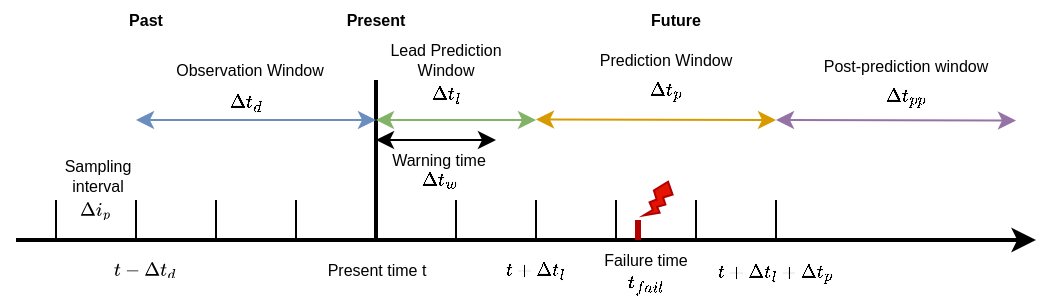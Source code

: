 <mxfile version="28.2.0">
  <diagram name="第 1 页" id="98_WeS3kOqerWwTda9qR">
    <mxGraphModel dx="559" dy="360" grid="1" gridSize="10" guides="1" tooltips="1" connect="1" arrows="1" fold="1" page="1" pageScale="1" pageWidth="827" pageHeight="1169" math="1" shadow="0">
      <root>
        <mxCell id="0" />
        <mxCell id="1" parent="0" />
        <mxCell id="IiBlYbnSgoboxegxGuvg-1" value="" style="endArrow=classic;html=1;rounded=0;strokeWidth=2;fontSize=8;" edge="1" parent="1">
          <mxGeometry width="50" height="50" relative="1" as="geometry">
            <mxPoint x="140" y="400" as="sourcePoint" />
            <mxPoint x="650" y="400" as="targetPoint" />
          </mxGeometry>
        </mxCell>
        <mxCell id="IiBlYbnSgoboxegxGuvg-9" value="" style="endArrow=none;html=1;rounded=0;fontSize=8;" edge="1" parent="1">
          <mxGeometry width="50" height="50" relative="1" as="geometry">
            <mxPoint x="400" y="400" as="sourcePoint" />
            <mxPoint x="400" y="380" as="targetPoint" />
          </mxGeometry>
        </mxCell>
        <mxCell id="IiBlYbnSgoboxegxGuvg-10" value="" style="endArrow=none;html=1;rounded=0;fontSize=8;" edge="1" parent="1">
          <mxGeometry width="50" height="50" relative="1" as="geometry">
            <mxPoint x="440" y="400" as="sourcePoint" />
            <mxPoint x="440" y="380" as="targetPoint" />
          </mxGeometry>
        </mxCell>
        <mxCell id="IiBlYbnSgoboxegxGuvg-11" value="" style="endArrow=none;html=1;rounded=0;fontSize=8;" edge="1" parent="1">
          <mxGeometry width="50" height="50" relative="1" as="geometry">
            <mxPoint x="480" y="400" as="sourcePoint" />
            <mxPoint x="480" y="380" as="targetPoint" />
          </mxGeometry>
        </mxCell>
        <mxCell id="IiBlYbnSgoboxegxGuvg-12" value="" style="endArrow=none;html=1;rounded=0;fontSize=8;" edge="1" parent="1">
          <mxGeometry width="50" height="50" relative="1" as="geometry">
            <mxPoint x="280" y="400" as="sourcePoint" />
            <mxPoint x="280" y="380" as="targetPoint" />
          </mxGeometry>
        </mxCell>
        <mxCell id="IiBlYbnSgoboxegxGuvg-13" value="" style="endArrow=none;html=1;rounded=0;strokeWidth=2;fontSize=8;" edge="1" parent="1">
          <mxGeometry width="50" height="50" relative="1" as="geometry">
            <mxPoint x="320" y="400" as="sourcePoint" />
            <mxPoint x="320" y="320" as="targetPoint" />
          </mxGeometry>
        </mxCell>
        <mxCell id="IiBlYbnSgoboxegxGuvg-14" value="" style="endArrow=none;html=1;rounded=0;fontSize=8;" edge="1" parent="1">
          <mxGeometry width="50" height="50" relative="1" as="geometry">
            <mxPoint x="360" y="400" as="sourcePoint" />
            <mxPoint x="360" y="380" as="targetPoint" />
          </mxGeometry>
        </mxCell>
        <mxCell id="IiBlYbnSgoboxegxGuvg-15" value="" style="endArrow=none;html=1;rounded=0;fontSize=8;" edge="1" parent="1">
          <mxGeometry width="50" height="50" relative="1" as="geometry">
            <mxPoint x="160" y="400" as="sourcePoint" />
            <mxPoint x="160" y="380" as="targetPoint" />
          </mxGeometry>
        </mxCell>
        <mxCell id="IiBlYbnSgoboxegxGuvg-16" value="" style="endArrow=none;html=1;rounded=0;fontSize=8;" edge="1" parent="1">
          <mxGeometry width="50" height="50" relative="1" as="geometry">
            <mxPoint x="200" y="400" as="sourcePoint" />
            <mxPoint x="200" y="380" as="targetPoint" />
          </mxGeometry>
        </mxCell>
        <mxCell id="IiBlYbnSgoboxegxGuvg-17" value="" style="endArrow=none;html=1;rounded=0;fontSize=8;" edge="1" parent="1">
          <mxGeometry width="50" height="50" relative="1" as="geometry">
            <mxPoint x="240" y="400" as="sourcePoint" />
            <mxPoint x="240" y="380" as="targetPoint" />
          </mxGeometry>
        </mxCell>
        <mxCell id="IiBlYbnSgoboxegxGuvg-18" value="&lt;font&gt;Sampling interval&lt;/font&gt;" style="text;align=center;verticalAlign=middle;whiteSpace=wrap;rounded=0;html=1;fontSize=8;" vertex="1" parent="1">
          <mxGeometry x="151" y="353" width="60" height="30" as="geometry" />
        </mxCell>
        <mxCell id="IiBlYbnSgoboxegxGuvg-19" value="&lt;svg style=&quot;vertical-align: -0.65ex;&quot; xmlns:xlink=&quot;http://www.w3.org/1999/xlink&quot; viewBox=&quot;0 -716 1616.7 1003.2&quot; role=&quot;img&quot; height=&quot;2.27ex&quot; width=&quot;3.658ex&quot; xmlns=&quot;http://www.w3.org/2000/svg&quot;&gt;&lt;defs&gt;&lt;path d=&quot;M51 0Q46 4 46 7Q46 9 215 357T388 709Q391 716 416 716Q439 716 444 709Q447 705 616 357T786 7Q786 4 781 0H51ZM507 344L384 596L137 92L383 91H630Q630 93 507 344Z&quot; id=&quot;MJX-8-TEX-N-394&quot;&gt;&lt;/path&gt;&lt;path d=&quot;M184 600Q184 624 203 642T247 661Q265 661 277 649T290 619Q290 596 270 577T226 557Q211 557 198 567T184 600ZM21 287Q21 295 30 318T54 369T98 420T158 442Q197 442 223 419T250 357Q250 340 236 301T196 196T154 83Q149 61 149 51Q149 26 166 26Q175 26 185 29T208 43T235 78T260 137Q263 149 265 151T282 153Q302 153 302 143Q302 135 293 112T268 61T223 11T161 -11Q129 -11 102 10T74 74Q74 91 79 106T122 220Q160 321 166 341T173 380Q173 404 156 404H154Q124 404 99 371T61 287Q60 286 59 284T58 281T56 279T53 278T49 278T41 278H27Q21 284 21 287Z&quot; id=&quot;MJX-8-TEX-I-1D456&quot;&gt;&lt;/path&gt;&lt;path d=&quot;M23 287Q24 290 25 295T30 317T40 348T55 381T75 411T101 433T134 442Q209 442 230 378L240 387Q302 442 358 442Q423 442 460 395T497 281Q497 173 421 82T249 -10Q227 -10 210 -4Q199 1 187 11T168 28L161 36Q160 35 139 -51T118 -138Q118 -144 126 -145T163 -148H188Q194 -155 194 -157T191 -175Q188 -187 185 -190T172 -194Q170 -194 161 -194T127 -193T65 -192Q-5 -192 -24 -194H-32Q-39 -187 -39 -183Q-37 -156 -26 -148H-6Q28 -147 33 -136Q36 -130 94 103T155 350Q156 355 156 364Q156 405 131 405Q109 405 94 377T71 316T59 280Q57 278 43 278H29Q23 284 23 287ZM178 102Q200 26 252 26Q282 26 310 49T356 107Q374 141 392 215T411 325V331Q411 405 350 405Q339 405 328 402T306 393T286 380T269 365T254 350T243 336T235 326L232 322Q232 321 229 308T218 264T204 212Q178 106 178 102Z&quot; id=&quot;MJX-8-TEX-I-1D45D&quot;&gt;&lt;/path&gt;&lt;/defs&gt;&lt;g transform=&quot;scale(1,-1)&quot; stroke-width=&quot;0&quot; fill=&quot;currentColor&quot; stroke=&quot;currentColor&quot;&gt;&lt;g data-mml-node=&quot;math&quot;&gt;&lt;g data-mml-node=&quot;mi&quot;&gt;&lt;use xlink:href=&quot;#MJX-8-TEX-N-394&quot; data-c=&quot;394&quot;&gt;&lt;/use&gt;&lt;/g&gt;&lt;g transform=&quot;translate(833,0)&quot; data-mml-node=&quot;msub&quot;&gt;&lt;g data-mml-node=&quot;mi&quot;&gt;&lt;use xlink:href=&quot;#MJX-8-TEX-I-1D456&quot; data-c=&quot;1D456&quot;&gt;&lt;/use&gt;&lt;/g&gt;&lt;g transform=&quot;translate(378,-150) scale(0.707)&quot; data-mml-node=&quot;mi&quot;&gt;&lt;use xlink:href=&quot;#MJX-8-TEX-I-1D45D&quot; data-c=&quot;1D45D&quot;&gt;&lt;/use&gt;&lt;/g&gt;&lt;/g&gt;&lt;/g&gt;&lt;/g&gt;&lt;/svg&gt;" style="text;align=center;verticalAlign=middle;whiteSpace=wrap;rounded=0;html=1;fontSize=8;" vertex="1" parent="1">
          <mxGeometry x="150" y="370" width="60" height="30" as="geometry" />
        </mxCell>
        <mxCell id="IiBlYbnSgoboxegxGuvg-22" value="&lt;font&gt;&lt;svg xmlns=&quot;http://www.w3.org/2000/svg&quot; width=&quot;7.363ex&quot; height=&quot;2.027ex&quot; role=&quot;img&quot; viewBox=&quot;0 -716 3254.5 895.8&quot; xmlns:xlink=&quot;http://www.w3.org/1999/xlink&quot; style=&quot;vertical-align: -0.407ex;&quot;&gt;&lt;defs&gt;&lt;path id=&quot;MJX-16-TEX-I-1D461&quot; d=&quot;M26 385Q19 392 19 395Q19 399 22 411T27 425Q29 430 36 430T87 431H140L159 511Q162 522 166 540T173 566T179 586T187 603T197 615T211 624T229 626Q247 625 254 615T261 596Q261 589 252 549T232 470L222 433Q222 431 272 431H323Q330 424 330 420Q330 398 317 385H210L174 240Q135 80 135 68Q135 26 162 26Q197 26 230 60T283 144Q285 150 288 151T303 153H307Q322 153 322 145Q322 142 319 133Q314 117 301 95T267 48T216 6T155 -11Q125 -11 98 4T59 56Q57 64 57 83V101L92 241Q127 382 128 383Q128 385 77 385H26Z&quot;&gt;&lt;/path&gt;&lt;path id=&quot;MJX-16-TEX-N-2212&quot; d=&quot;M84 237T84 250T98 270H679Q694 262 694 250T679 230H98Q84 237 84 250Z&quot;&gt;&lt;/path&gt;&lt;path id=&quot;MJX-16-TEX-N-394&quot; d=&quot;M51 0Q46 4 46 7Q46 9 215 357T388 709Q391 716 416 716Q439 716 444 709Q447 705 616 357T786 7Q786 4 781 0H51ZM507 344L384 596L137 92L383 91H630Q630 93 507 344Z&quot;&gt;&lt;/path&gt;&lt;path id=&quot;MJX-16-TEX-I-1D451&quot; d=&quot;M366 683Q367 683 438 688T511 694Q523 694 523 686Q523 679 450 384T375 83T374 68Q374 26 402 26Q411 27 422 35Q443 55 463 131Q469 151 473 152Q475 153 483 153H487H491Q506 153 506 145Q506 140 503 129Q490 79 473 48T445 8T417 -8Q409 -10 393 -10Q359 -10 336 5T306 36L300 51Q299 52 296 50Q294 48 292 46Q233 -10 172 -10Q117 -10 75 30T33 157Q33 205 53 255T101 341Q148 398 195 420T280 442Q336 442 364 400Q369 394 369 396Q370 400 396 505T424 616Q424 629 417 632T378 637H357Q351 643 351 645T353 664Q358 683 366 683ZM352 326Q329 405 277 405Q242 405 210 374T160 293Q131 214 119 129Q119 126 119 118T118 106Q118 61 136 44T179 26Q233 26 290 98L298 109L352 326Z&quot;&gt;&lt;/path&gt;&lt;/defs&gt;&lt;g stroke=&quot;currentColor&quot; fill=&quot;currentColor&quot; stroke-width=&quot;0&quot; transform=&quot;scale(1,-1)&quot;&gt;&lt;g data-mml-node=&quot;math&quot;&gt;&lt;g data-mml-node=&quot;mi&quot;&gt;&lt;use data-c=&quot;1D461&quot; xlink:href=&quot;#MJX-16-TEX-I-1D461&quot;&gt;&lt;/use&gt;&lt;/g&gt;&lt;g data-mml-node=&quot;mo&quot; transform=&quot;translate(583.2,0)&quot;&gt;&lt;use data-c=&quot;2212&quot; xlink:href=&quot;#MJX-16-TEX-N-2212&quot;&gt;&lt;/use&gt;&lt;/g&gt;&lt;g data-mml-node=&quot;mi&quot; transform=&quot;translate(1583.4,0)&quot;&gt;&lt;use data-c=&quot;394&quot; xlink:href=&quot;#MJX-16-TEX-N-394&quot;&gt;&lt;/use&gt;&lt;/g&gt;&lt;g data-mml-node=&quot;msub&quot; transform=&quot;translate(2416.4,0)&quot;&gt;&lt;g data-mml-node=&quot;mi&quot;&gt;&lt;use data-c=&quot;1D461&quot; xlink:href=&quot;#MJX-16-TEX-I-1D461&quot;&gt;&lt;/use&gt;&lt;/g&gt;&lt;g data-mml-node=&quot;mi&quot; transform=&quot;translate(394,-172.3) scale(0.758)&quot;&gt;&lt;use data-c=&quot;1D451&quot; xlink:href=&quot;#MJX-16-TEX-I-1D451&quot;&gt;&lt;/use&gt;&lt;/g&gt;&lt;/g&gt;&lt;/g&gt;&lt;/g&gt;&lt;/svg&gt;&lt;/font&gt;" style="text;html=1;align=center;verticalAlign=middle;whiteSpace=wrap;rounded=0;fontSize=8;" vertex="1" parent="1">
          <mxGeometry x="180" y="400" width="50" height="30" as="geometry" />
        </mxCell>
        <mxCell id="IiBlYbnSgoboxegxGuvg-23" value="" style="endArrow=classic;startArrow=classic;html=1;rounded=0;fillColor=#dae8fc;strokeColor=#6c8ebf;fontSize=8;" edge="1" parent="1">
          <mxGeometry width="50" height="50" relative="1" as="geometry">
            <mxPoint x="200" y="340" as="sourcePoint" />
            <mxPoint x="320" y="340" as="targetPoint" />
          </mxGeometry>
        </mxCell>
        <mxCell id="IiBlYbnSgoboxegxGuvg-24" value="&lt;font&gt;Observation Window&lt;/font&gt;" style="text;align=center;verticalAlign=middle;whiteSpace=wrap;rounded=0;html=1;fontSize=8;" vertex="1" parent="1">
          <mxGeometry x="201.5" y="305" width="110" height="20" as="geometry" />
        </mxCell>
        <mxCell id="IiBlYbnSgoboxegxGuvg-25" value="&lt;font&gt;$$\Delta t_d$$&lt;/font&gt;" style="text;html=1;align=center;verticalAlign=middle;whiteSpace=wrap;rounded=0;fontSize=8;" vertex="1" parent="1">
          <mxGeometry x="222.5" y="325" width="65" height="12.5" as="geometry" />
        </mxCell>
        <mxCell id="IiBlYbnSgoboxegxGuvg-26" value="" style="endArrow=classic;startArrow=classic;html=1;rounded=0;fillColor=#d5e8d4;strokeColor=#82b366;fontSize=8;" edge="1" parent="1">
          <mxGeometry width="50" height="50" relative="1" as="geometry">
            <mxPoint x="320" y="340" as="sourcePoint" />
            <mxPoint x="400" y="340" as="targetPoint" />
          </mxGeometry>
        </mxCell>
        <mxCell id="IiBlYbnSgoboxegxGuvg-27" value="&lt;font&gt;Lead Prediction Window&lt;/font&gt;" style="text;align=center;verticalAlign=middle;whiteSpace=wrap;rounded=0;html=1;fontSize=8;" vertex="1" parent="1">
          <mxGeometry x="320" y="300" width="70" height="20" as="geometry" />
        </mxCell>
        <mxCell id="IiBlYbnSgoboxegxGuvg-29" value="&lt;font&gt;$$\Delta t_l$$&lt;/font&gt;" style="text;html=1;align=center;verticalAlign=middle;whiteSpace=wrap;rounded=0;fontSize=8;" vertex="1" parent="1">
          <mxGeometry x="315" y="317" width="80" height="20" as="geometry" />
        </mxCell>
        <mxCell id="IiBlYbnSgoboxegxGuvg-31" value="" style="endArrow=classic;startArrow=classic;html=1;rounded=0;fillColor=#dae8fc;strokeColor=light-dark(#000000, #5c79a3);fontSize=8;" edge="1" parent="1">
          <mxGeometry width="50" height="50" relative="1" as="geometry">
            <mxPoint x="320" y="350" as="sourcePoint" />
            <mxPoint x="380" y="350" as="targetPoint" />
          </mxGeometry>
        </mxCell>
        <mxCell id="IiBlYbnSgoboxegxGuvg-32" value="&lt;font&gt;Warning time&lt;/font&gt;" style="text;align=center;verticalAlign=middle;whiteSpace=wrap;rounded=0;html=1;fontSize=8;" vertex="1" parent="1">
          <mxGeometry x="324" y="352" width="55" height="15" as="geometry" />
        </mxCell>
        <mxCell id="IiBlYbnSgoboxegxGuvg-33" value="&lt;font&gt;$$\Delta t_w$$&lt;/font&gt;" style="text;html=1;align=center;verticalAlign=middle;whiteSpace=wrap;rounded=0;fontSize=8;" vertex="1" parent="1">
          <mxGeometry x="326.5" y="362.5" width="48.5" height="15" as="geometry" />
        </mxCell>
        <mxCell id="IiBlYbnSgoboxegxGuvg-34" value="" style="endArrow=classic;startArrow=classic;html=1;rounded=0;fillColor=#ffe6cc;strokeColor=#d79b00;fontSize=8;" edge="1" parent="1">
          <mxGeometry width="50" height="50" relative="1" as="geometry">
            <mxPoint x="400" y="339.76" as="sourcePoint" />
            <mxPoint x="520" y="340" as="targetPoint" />
          </mxGeometry>
        </mxCell>
        <mxCell id="IiBlYbnSgoboxegxGuvg-36" value="" style="endArrow=none;html=1;rounded=0;fontSize=8;" edge="1" parent="1">
          <mxGeometry width="50" height="50" relative="1" as="geometry">
            <mxPoint x="520" y="400" as="sourcePoint" />
            <mxPoint x="520" y="380" as="targetPoint" />
          </mxGeometry>
        </mxCell>
        <mxCell id="IiBlYbnSgoboxegxGuvg-37" value="" style="endArrow=classic;startArrow=classic;html=1;rounded=0;fillColor=#e1d5e7;strokeColor=#9673a6;fontSize=8;" edge="1" parent="1">
          <mxGeometry width="50" height="50" relative="1" as="geometry">
            <mxPoint x="520" y="340" as="sourcePoint" />
            <mxPoint x="640" y="340.24" as="targetPoint" />
          </mxGeometry>
        </mxCell>
        <mxCell id="IiBlYbnSgoboxegxGuvg-38" value="&lt;font&gt;Prediction Window&lt;/font&gt;" style="text;align=center;verticalAlign=middle;whiteSpace=wrap;rounded=0;html=1;fontSize=8;" vertex="1" parent="1">
          <mxGeometry x="410" y="300" width="110" height="20" as="geometry" />
        </mxCell>
        <mxCell id="IiBlYbnSgoboxegxGuvg-39" value="$$\Delta t_p$$" style="text;html=1;align=center;verticalAlign=middle;whiteSpace=wrap;rounded=0;fontSize=8;" vertex="1" parent="1">
          <mxGeometry x="425" y="315" width="80" height="20" as="geometry" />
        </mxCell>
        <mxCell id="IiBlYbnSgoboxegxGuvg-40" value="&lt;font&gt;Post-prediction window&lt;/font&gt;" style="text;align=center;verticalAlign=middle;whiteSpace=wrap;rounded=0;html=1;fontSize=8;" vertex="1" parent="1">
          <mxGeometry x="530" y="302.5" width="110" height="20" as="geometry" />
        </mxCell>
        <mxCell id="IiBlYbnSgoboxegxGuvg-41" value="$$\Delta t_{pp}$$" style="text;html=1;align=center;verticalAlign=middle;whiteSpace=wrap;rounded=0;fontSize=8;" vertex="1" parent="1">
          <mxGeometry x="545" y="317.5" width="80" height="20" as="geometry" />
        </mxCell>
        <mxCell id="IiBlYbnSgoboxegxGuvg-42" value="&lt;font&gt;$$t + \Delta t_l$$&lt;/font&gt;" style="text;html=1;align=center;verticalAlign=middle;whiteSpace=wrap;rounded=0;fontSize=8;" vertex="1" parent="1">
          <mxGeometry x="375" y="405" width="50" height="20" as="geometry" />
        </mxCell>
        <mxCell id="IiBlYbnSgoboxegxGuvg-43" value="&lt;font&gt;Failure time&lt;/font&gt;" style="text;html=1;align=center;verticalAlign=middle;whiteSpace=wrap;rounded=0;fontSize=8;" vertex="1" parent="1">
          <mxGeometry x="430" y="400" width="50" height="20" as="geometry" />
        </mxCell>
        <mxCell id="IiBlYbnSgoboxegxGuvg-44" value="Present time t" style="text;html=1;align=center;verticalAlign=middle;whiteSpace=wrap;rounded=0;fontSize=8;" vertex="1" parent="1">
          <mxGeometry x="287.5" y="405" width="65" height="20" as="geometry" />
        </mxCell>
        <mxCell id="IiBlYbnSgoboxegxGuvg-45" value="&lt;font&gt;$$t_{fail}$$&lt;/font&gt;" style="text;html=1;align=center;verticalAlign=middle;whiteSpace=wrap;rounded=0;fontSize=8;" vertex="1" parent="1">
          <mxGeometry x="430" y="412" width="50" height="20" as="geometry" />
        </mxCell>
        <mxCell id="IiBlYbnSgoboxegxGuvg-46" value="" style="endArrow=none;html=1;rounded=0;fillColor=#e51400;strokeColor=#B20000;strokeWidth=3;fontSize=8;" edge="1" parent="1">
          <mxGeometry width="50" height="50" relative="1" as="geometry">
            <mxPoint x="451" y="400" as="sourcePoint" />
            <mxPoint x="451" y="390" as="targetPoint" />
          </mxGeometry>
        </mxCell>
        <mxCell id="IiBlYbnSgoboxegxGuvg-47" value="" style="verticalLabelPosition=bottom;verticalAlign=top;html=1;shape=mxgraph.basic.flash;rotation=20;fillColor=#e51400;fontColor=#ffffff;strokeColor=#B20000;fontSize=8;" vertex="1" parent="1">
          <mxGeometry x="457" y="370" width="10" height="20" as="geometry" />
        </mxCell>
        <mxCell id="IiBlYbnSgoboxegxGuvg-48" value="&lt;font&gt;$$t + \Delta t_l + \Delta t_p$$&lt;/font&gt;" style="text;html=1;align=center;verticalAlign=middle;whiteSpace=wrap;rounded=0;fontSize=8;" vertex="1" parent="1">
          <mxGeometry x="495" y="406" width="50" height="20" as="geometry" />
        </mxCell>
        <mxCell id="IiBlYbnSgoboxegxGuvg-49" value="&lt;font&gt;&lt;b&gt;Past&lt;/b&gt;&lt;/font&gt;" style="text;align=center;verticalAlign=middle;whiteSpace=wrap;rounded=0;html=1;fontSize=8;" vertex="1" parent="1">
          <mxGeometry x="170" y="280" width="70" height="20" as="geometry" />
        </mxCell>
        <mxCell id="IiBlYbnSgoboxegxGuvg-50" value="&lt;font&gt;&lt;b&gt;Present&lt;/b&gt;&lt;/font&gt;" style="text;align=center;verticalAlign=middle;whiteSpace=wrap;rounded=0;html=1;fontSize=8;" vertex="1" parent="1">
          <mxGeometry x="285" y="280" width="70" height="20" as="geometry" />
        </mxCell>
        <mxCell id="IiBlYbnSgoboxegxGuvg-51" value="&lt;font&gt;&lt;b&gt;Future&lt;/b&gt;&lt;/font&gt;" style="text;align=center;verticalAlign=middle;whiteSpace=wrap;rounded=0;html=1;fontSize=8;" vertex="1" parent="1">
          <mxGeometry x="435" y="280" width="70" height="20" as="geometry" />
        </mxCell>
      </root>
    </mxGraphModel>
  </diagram>
</mxfile>
